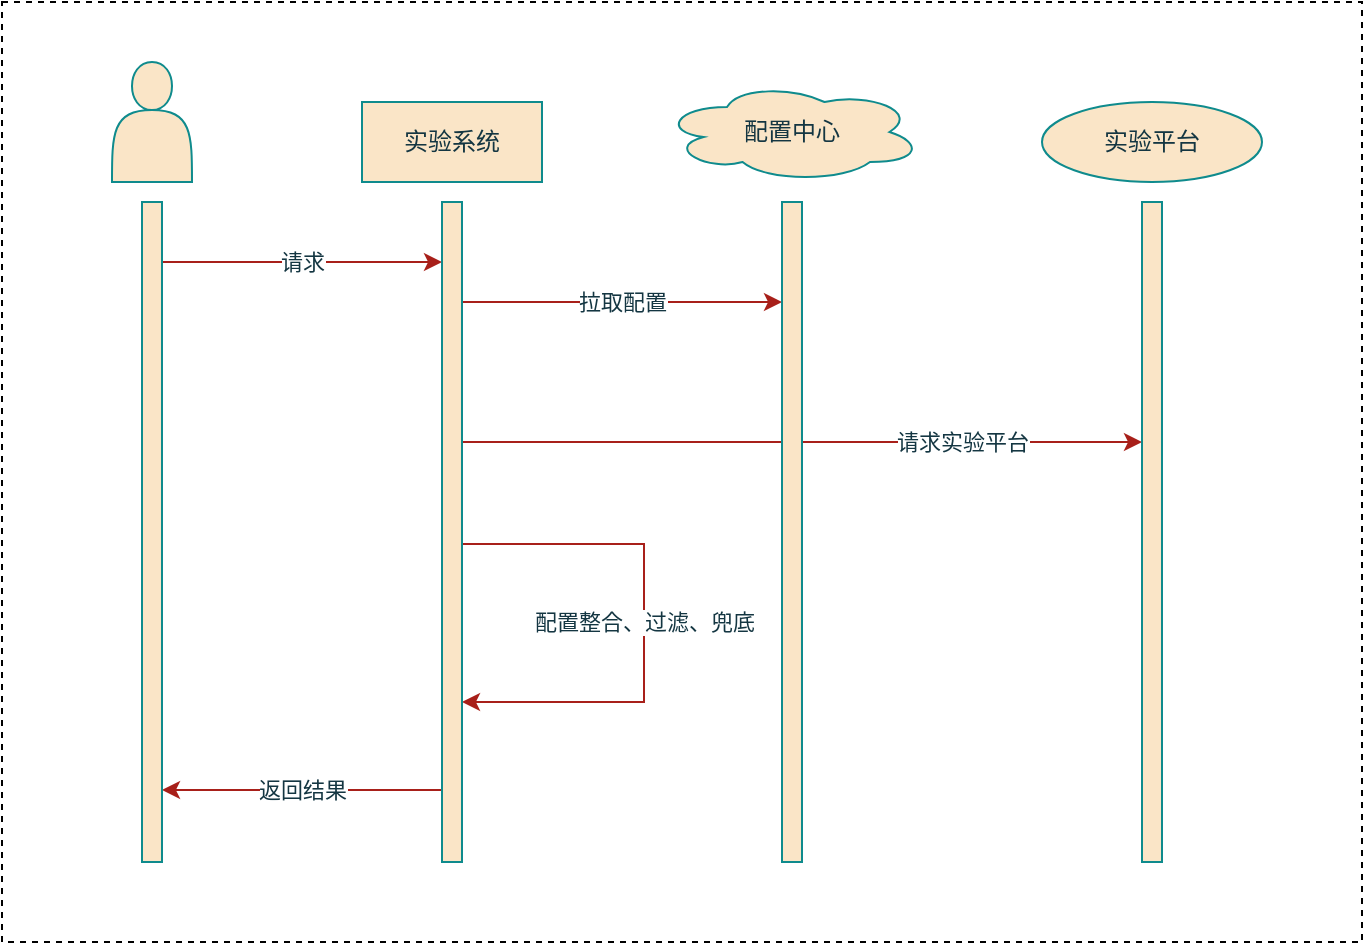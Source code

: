 <mxfile version="21.6.6" type="github">
  <diagram name="第 1 页" id="3yuZ2Wid5mWI0Ptmrx9i">
    <mxGraphModel dx="1050" dy="630" grid="1" gridSize="10" guides="1" tooltips="1" connect="1" arrows="1" fold="1" page="1" pageScale="1" pageWidth="827" pageHeight="1169" math="0" shadow="0">
      <root>
        <mxCell id="0" />
        <mxCell id="1" parent="0" />
        <mxCell id="1m3T90LL9j65OLxkaHLh-1" value="" style="rounded=0;whiteSpace=wrap;html=1;dashed=1;" vertex="1" parent="1">
          <mxGeometry x="140" y="190" width="680" height="470" as="geometry" />
        </mxCell>
        <mxCell id="r1oIjOJ9KZLl9rMvdHuL-2" value="" style="shape=actor;whiteSpace=wrap;html=1;labelBackgroundColor=none;fillColor=#FAE5C7;strokeColor=#0F8B8D;fontColor=#143642;" parent="1" vertex="1">
          <mxGeometry x="195" y="220" width="40" height="60" as="geometry" />
        </mxCell>
        <mxCell id="r1oIjOJ9KZLl9rMvdHuL-4" value="实验系统" style="rounded=0;whiteSpace=wrap;html=1;strokeColor=#0F8B8D;fontColor=#143642;fillColor=#FAE5C7;" parent="1" vertex="1">
          <mxGeometry x="320" y="240" width="90" height="40" as="geometry" />
        </mxCell>
        <mxCell id="r1oIjOJ9KZLl9rMvdHuL-8" value="配置中心" style="ellipse;shape=cloud;whiteSpace=wrap;html=1;strokeColor=#0F8B8D;fontColor=#143642;fillColor=#FAE5C7;" parent="1" vertex="1">
          <mxGeometry x="470" y="230" width="130" height="50" as="geometry" />
        </mxCell>
        <mxCell id="r1oIjOJ9KZLl9rMvdHuL-9" value="实验平台" style="ellipse;whiteSpace=wrap;html=1;strokeColor=#0F8B8D;fontColor=#143642;fillColor=#FAE5C7;" parent="1" vertex="1">
          <mxGeometry x="660" y="240" width="110" height="40" as="geometry" />
        </mxCell>
        <mxCell id="r1oIjOJ9KZLl9rMvdHuL-18" value="" style="endArrow=classic;html=1;rounded=0;strokeColor=#A8201A;fontColor=#143642;fillColor=#FAE5C7;" parent="1" edge="1">
          <mxGeometry relative="1" as="geometry">
            <mxPoint x="220" y="320" as="sourcePoint" />
            <mxPoint x="360" y="320" as="targetPoint" />
          </mxGeometry>
        </mxCell>
        <mxCell id="r1oIjOJ9KZLl9rMvdHuL-19" value="请求" style="edgeLabel;resizable=0;html=1;align=center;verticalAlign=middle;strokeColor=#0F8B8D;fontColor=#143642;fillColor=#FAE5C7;" parent="r1oIjOJ9KZLl9rMvdHuL-18" connectable="0" vertex="1">
          <mxGeometry relative="1" as="geometry" />
        </mxCell>
        <mxCell id="r1oIjOJ9KZLl9rMvdHuL-22" value="" style="endArrow=classic;html=1;rounded=0;strokeColor=#A8201A;fontColor=#143642;fillColor=#FAE5C7;" parent="1" edge="1">
          <mxGeometry relative="1" as="geometry">
            <mxPoint x="370" y="340" as="sourcePoint" />
            <mxPoint x="530" y="340" as="targetPoint" />
          </mxGeometry>
        </mxCell>
        <mxCell id="r1oIjOJ9KZLl9rMvdHuL-23" value="拉取配置" style="edgeLabel;resizable=0;html=1;align=center;verticalAlign=middle;strokeColor=#0F8B8D;fontColor=#143642;fillColor=#FAE5C7;" parent="r1oIjOJ9KZLl9rMvdHuL-22" connectable="0" vertex="1">
          <mxGeometry relative="1" as="geometry" />
        </mxCell>
        <mxCell id="r1oIjOJ9KZLl9rMvdHuL-26" value="" style="endArrow=classic;html=1;rounded=0;strokeColor=#A8201A;fontColor=#143642;fillColor=#FAE5C7;" parent="1" edge="1">
          <mxGeometry relative="1" as="geometry">
            <mxPoint x="370" y="410" as="sourcePoint" />
            <mxPoint x="710" y="410" as="targetPoint" />
          </mxGeometry>
        </mxCell>
        <mxCell id="r1oIjOJ9KZLl9rMvdHuL-27" value="请求实验平台" style="edgeLabel;resizable=0;html=1;align=center;verticalAlign=middle;strokeColor=#0F8B8D;fontColor=#143642;fillColor=#FAE5C7;" parent="r1oIjOJ9KZLl9rMvdHuL-26" connectable="0" vertex="1">
          <mxGeometry relative="1" as="geometry">
            <mxPoint x="80" as="offset" />
          </mxGeometry>
        </mxCell>
        <mxCell id="r1oIjOJ9KZLl9rMvdHuL-36" value="" style="endArrow=classic;html=1;rounded=0;strokeColor=#A8201A;fontColor=#143642;fillColor=#FAE5C7;edgeStyle=orthogonalEdgeStyle;" parent="1" edge="1">
          <mxGeometry relative="1" as="geometry">
            <mxPoint x="370" y="460" as="sourcePoint" />
            <mxPoint x="370" y="540" as="targetPoint" />
            <Array as="points">
              <mxPoint x="370" y="461" />
              <mxPoint x="461" y="461" />
            </Array>
          </mxGeometry>
        </mxCell>
        <mxCell id="r1oIjOJ9KZLl9rMvdHuL-37" value="配置整合、过滤、兜底" style="edgeLabel;resizable=0;html=1;align=center;verticalAlign=middle;strokeColor=#0F8B8D;fontColor=#143642;fillColor=#FAE5C7;" parent="r1oIjOJ9KZLl9rMvdHuL-36" connectable="0" vertex="1">
          <mxGeometry relative="1" as="geometry" />
        </mxCell>
        <mxCell id="r1oIjOJ9KZLl9rMvdHuL-39" value="" style="endArrow=classic;html=1;rounded=0;strokeColor=#A8201A;fontColor=#143642;fillColor=#FAE5C7;" parent="1" edge="1">
          <mxGeometry relative="1" as="geometry">
            <mxPoint x="360" y="584" as="sourcePoint" />
            <mxPoint x="220" y="584" as="targetPoint" />
          </mxGeometry>
        </mxCell>
        <mxCell id="r1oIjOJ9KZLl9rMvdHuL-40" value="返回结果" style="edgeLabel;resizable=0;html=1;align=center;verticalAlign=middle;strokeColor=#0F8B8D;fontColor=#143642;fillColor=#FAE5C7;" parent="r1oIjOJ9KZLl9rMvdHuL-39" connectable="0" vertex="1">
          <mxGeometry relative="1" as="geometry" />
        </mxCell>
        <mxCell id="r1oIjOJ9KZLl9rMvdHuL-41" value="" style="html=1;points=[];perimeter=orthogonalPerimeter;outlineConnect=0;targetShapes=umlLifeline;portConstraint=eastwest;newEdgeStyle={&quot;edgeStyle&quot;:&quot;elbowEdgeStyle&quot;,&quot;elbow&quot;:&quot;vertical&quot;,&quot;curved&quot;:0,&quot;rounded&quot;:0};strokeColor=#0F8B8D;fontColor=#143642;fillColor=#FAE5C7;" parent="1" vertex="1">
          <mxGeometry x="210" y="290" width="10" height="330" as="geometry" />
        </mxCell>
        <mxCell id="r1oIjOJ9KZLl9rMvdHuL-42" value="" style="html=1;points=[];perimeter=orthogonalPerimeter;outlineConnect=0;targetShapes=umlLifeline;portConstraint=eastwest;newEdgeStyle={&quot;edgeStyle&quot;:&quot;elbowEdgeStyle&quot;,&quot;elbow&quot;:&quot;vertical&quot;,&quot;curved&quot;:0,&quot;rounded&quot;:0};strokeColor=#0F8B8D;fontColor=#143642;fillColor=#FAE5C7;" parent="1" vertex="1">
          <mxGeometry x="360" y="290" width="10" height="330" as="geometry" />
        </mxCell>
        <mxCell id="r1oIjOJ9KZLl9rMvdHuL-43" value="" style="html=1;points=[];perimeter=orthogonalPerimeter;outlineConnect=0;targetShapes=umlLifeline;portConstraint=eastwest;newEdgeStyle={&quot;edgeStyle&quot;:&quot;elbowEdgeStyle&quot;,&quot;elbow&quot;:&quot;vertical&quot;,&quot;curved&quot;:0,&quot;rounded&quot;:0};strokeColor=#0F8B8D;fontColor=#143642;fillColor=#FAE5C7;" parent="1" vertex="1">
          <mxGeometry x="530" y="290" width="10" height="330" as="geometry" />
        </mxCell>
        <mxCell id="r1oIjOJ9KZLl9rMvdHuL-44" value="" style="html=1;points=[];perimeter=orthogonalPerimeter;outlineConnect=0;targetShapes=umlLifeline;portConstraint=eastwest;newEdgeStyle={&quot;edgeStyle&quot;:&quot;elbowEdgeStyle&quot;,&quot;elbow&quot;:&quot;vertical&quot;,&quot;curved&quot;:0,&quot;rounded&quot;:0};strokeColor=#0F8B8D;fontColor=#143642;fillColor=#FAE5C7;" parent="1" vertex="1">
          <mxGeometry x="710" y="290" width="10" height="330" as="geometry" />
        </mxCell>
      </root>
    </mxGraphModel>
  </diagram>
</mxfile>
